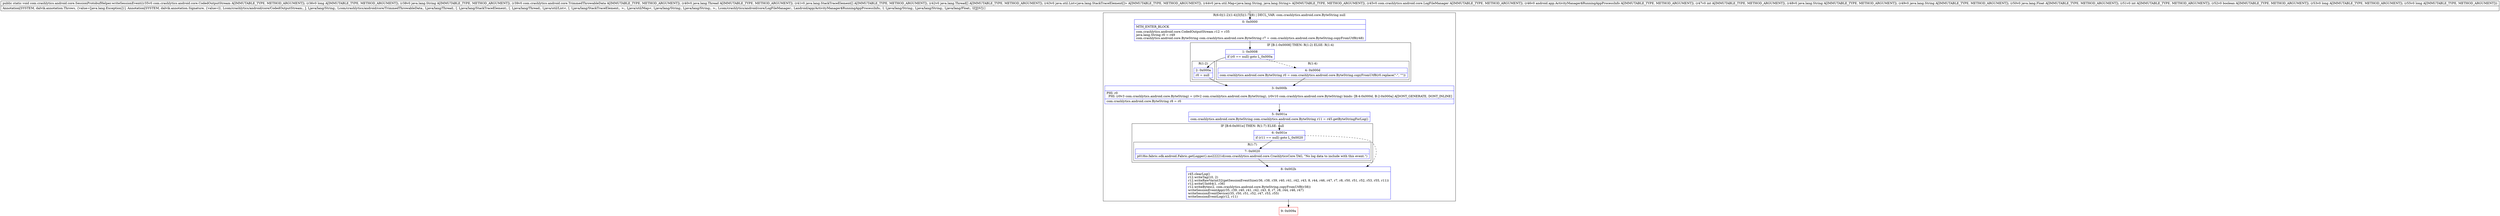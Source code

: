 digraph "CFG forcom.crashlytics.android.core.SessionProtobufHelper.writeSessionEvent(Lcom\/crashlytics\/android\/core\/CodedOutputStream;JLjava\/lang\/String;Lcom\/crashlytics\/android\/core\/TrimmedThrowableData;Ljava\/lang\/Thread;[Ljava\/lang\/StackTraceElement;[Ljava\/lang\/Thread;Ljava\/util\/List;Ljava\/util\/Map;Lcom\/crashlytics\/android\/core\/LogFileManager;Landroid\/app\/ActivityManager$RunningAppProcessInfo;ILjava\/lang\/String;Ljava\/lang\/String;Ljava\/lang\/Float;IZJJ)V" {
subgraph cluster_Region_290946658 {
label = "R(6:0|(1:2)(1:4)|3|5|(1:7)|8) | DECL_VAR: com.crashlytics.android.core.ByteString null\l";
node [shape=record,color=blue];
Node_0 [shape=record,label="{0\:\ 0x0000|MTH_ENTER_BLOCK\l|com.crashlytics.android.core.CodedOutputStream r12 = r35\ljava.lang.String r0 = r49\lcom.crashlytics.android.core.ByteString com.crashlytics.android.core.ByteString r7 = com.crashlytics.android.core.ByteString.copyFromUtf8(r48)\l}"];
subgraph cluster_IfRegion_452806780 {
label = "IF [B:1:0x0008] THEN: R(1:2) ELSE: R(1:4)";
node [shape=record,color=blue];
Node_1 [shape=record,label="{1\:\ 0x0008|if (r0 == null) goto L_0x000a\l}"];
subgraph cluster_Region_227726707 {
label = "R(1:2)";
node [shape=record,color=blue];
Node_2 [shape=record,label="{2\:\ 0x000a|r0 = null\l}"];
}
subgraph cluster_Region_1772231772 {
label = "R(1:4)";
node [shape=record,color=blue];
Node_4 [shape=record,label="{4\:\ 0x000d|com.crashlytics.android.core.ByteString r0 = com.crashlytics.android.core.ByteString.copyFromUtf8(r0.replace(\"\-\", \"\"))\l}"];
}
}
Node_3 [shape=record,label="{3\:\ 0x000b|PHI: r0 \l  PHI: (r0v3 com.crashlytics.android.core.ByteString) = (r0v2 com.crashlytics.android.core.ByteString), (r0v10 com.crashlytics.android.core.ByteString) binds: [B:4:0x000d, B:2:0x000a] A[DONT_GENERATE, DONT_INLINE]\l|com.crashlytics.android.core.ByteString r8 = r0\l}"];
Node_5 [shape=record,label="{5\:\ 0x001a|com.crashlytics.android.core.ByteString com.crashlytics.android.core.ByteString r11 = r45.getByteStringForLog()\l}"];
subgraph cluster_IfRegion_664542925 {
label = "IF [B:6:0x001e] THEN: R(1:7) ELSE: null";
node [shape=record,color=blue];
Node_6 [shape=record,label="{6\:\ 0x001e|if (r11 == null) goto L_0x0020\l}"];
subgraph cluster_Region_1495589907 {
label = "R(1:7)";
node [shape=record,color=blue];
Node_7 [shape=record,label="{7\:\ 0x0020|p018io.fabric.sdk.android.Fabric.getLogger().mo22221d(com.crashlytics.android.core.CrashlyticsCore.TAG, \"No log data to include with this event.\")\l}"];
}
}
Node_8 [shape=record,label="{8\:\ 0x002b|r45.clearLog()\lr12.writeTag(10, 2)\lr12.writeRawVarint32(getSessionEventSize(r36, r38, r39, r40, r41, r42, r43, 8, r44, r46, r47, r7, r8, r50, r51, r52, r53, r55, r11))\lr12.writeUInt64(1, r36)\lr12.writeBytes(2, com.crashlytics.android.core.ByteString.copyFromUtf8(r38))\lwriteSessionEventApp(r35, r39, r40, r41, r42, r43, 8, r7, r8, r44, r46, r47)\lwriteSessionEventDevice(r35, r50, r51, r52, r47, r53, r55)\lwriteSessionEventLog(r12, r11)\l}"];
}
Node_9 [shape=record,color=red,label="{9\:\ 0x009a}"];
MethodNode[shape=record,label="{public static void com.crashlytics.android.core.SessionProtobufHelper.writeSessionEvent((r35v0 com.crashlytics.android.core.CodedOutputStream A[IMMUTABLE_TYPE, METHOD_ARGUMENT]), (r36v0 long A[IMMUTABLE_TYPE, METHOD_ARGUMENT]), (r38v0 java.lang.String A[IMMUTABLE_TYPE, METHOD_ARGUMENT]), (r39v0 com.crashlytics.android.core.TrimmedThrowableData A[IMMUTABLE_TYPE, METHOD_ARGUMENT]), (r40v0 java.lang.Thread A[IMMUTABLE_TYPE, METHOD_ARGUMENT]), (r41v0 java.lang.StackTraceElement[] A[IMMUTABLE_TYPE, METHOD_ARGUMENT]), (r42v0 java.lang.Thread[] A[IMMUTABLE_TYPE, METHOD_ARGUMENT]), (r43v0 java.util.List\<java.lang.StackTraceElement[]\> A[IMMUTABLE_TYPE, METHOD_ARGUMENT]), (r44v0 java.util.Map\<java.lang.String, java.lang.String\> A[IMMUTABLE_TYPE, METHOD_ARGUMENT]), (r45v0 com.crashlytics.android.core.LogFileManager A[IMMUTABLE_TYPE, METHOD_ARGUMENT]), (r46v0 android.app.ActivityManager$RunningAppProcessInfo A[IMMUTABLE_TYPE, METHOD_ARGUMENT]), (r47v0 int A[IMMUTABLE_TYPE, METHOD_ARGUMENT]), (r48v0 java.lang.String A[IMMUTABLE_TYPE, METHOD_ARGUMENT]), (r49v0 java.lang.String A[IMMUTABLE_TYPE, METHOD_ARGUMENT]), (r50v0 java.lang.Float A[IMMUTABLE_TYPE, METHOD_ARGUMENT]), (r51v0 int A[IMMUTABLE_TYPE, METHOD_ARGUMENT]), (r52v0 boolean A[IMMUTABLE_TYPE, METHOD_ARGUMENT]), (r53v0 long A[IMMUTABLE_TYPE, METHOD_ARGUMENT]), (r55v0 long A[IMMUTABLE_TYPE, METHOD_ARGUMENT]))  | Annotation[SYSTEM, dalvik.annotation.Throws, \{value=[java.lang.Exception]\}], Annotation[SYSTEM, dalvik.annotation.Signature, \{value=[(, Lcom\/crashlytics\/android\/core\/CodedOutputStream;, J, Ljava\/lang\/String;, Lcom\/crashlytics\/android\/core\/TrimmedThrowableData;, Ljava\/lang\/Thread;, [, Ljava\/lang\/StackTraceElement;, [, Ljava\/lang\/Thread;, Ljava\/util\/List\<, [, Ljava\/lang\/StackTraceElement;, \>;, Ljava\/util\/Map\<, Ljava\/lang\/String;, Ljava\/lang\/String;, \>;, Lcom\/crashlytics\/android\/core\/LogFileManager;, Landroid\/app\/ActivityManager$RunningAppProcessInfo;, I, Ljava\/lang\/String;, Ljava\/lang\/String;, Ljava\/lang\/Float;, IZJJ)V]\}]\l}"];
MethodNode -> Node_0;
Node_0 -> Node_1;
Node_1 -> Node_2;
Node_1 -> Node_4[style=dashed];
Node_2 -> Node_3;
Node_4 -> Node_3;
Node_3 -> Node_5;
Node_5 -> Node_6;
Node_6 -> Node_7;
Node_6 -> Node_8[style=dashed];
Node_7 -> Node_8;
Node_8 -> Node_9;
}

